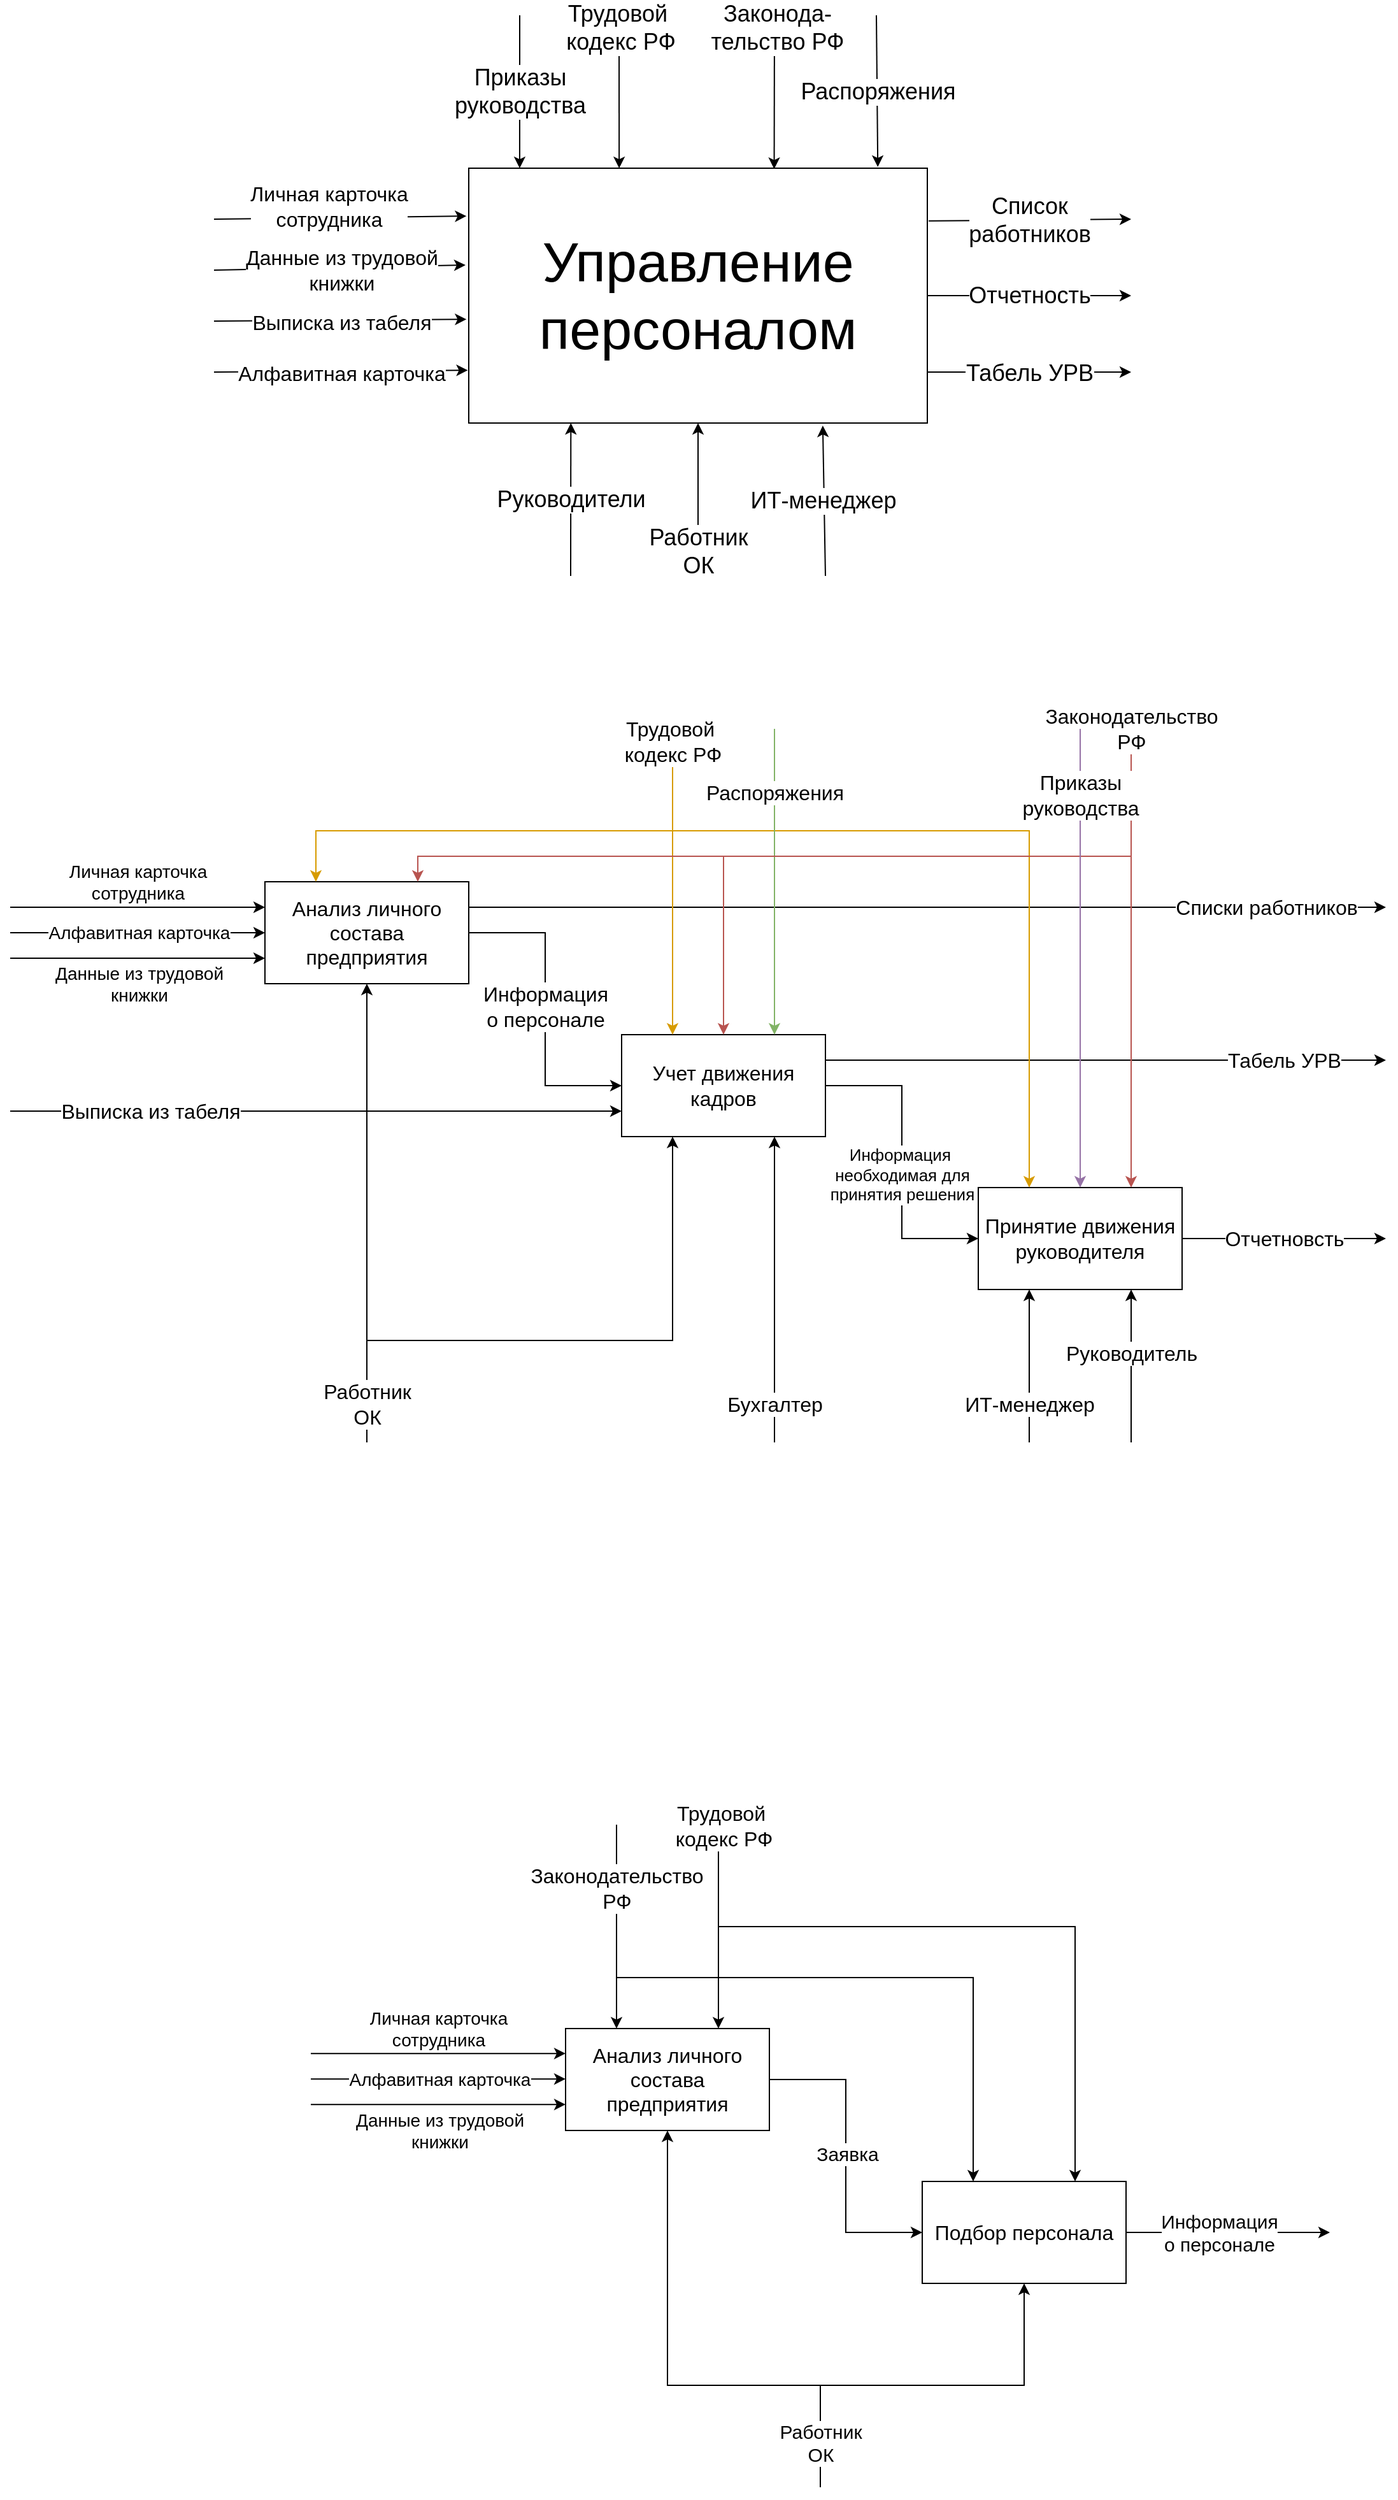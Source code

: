 <mxfile version="21.6.1" type="github">
  <diagram name="Страница 1" id="hNTRbqFQN_sEYoJzNDwD">
    <mxGraphModel dx="1205" dy="667" grid="1" gridSize="10" guides="1" tooltips="1" connect="1" arrows="1" fold="1" page="1" pageScale="1" pageWidth="1654" pageHeight="2336" math="0" shadow="0">
      <root>
        <mxCell id="0" />
        <mxCell id="1" parent="0" />
        <mxCell id="pZY2EPzbj4g1q6IPHXko-1" value="Управление персоналом" style="rounded=0;whiteSpace=wrap;html=1;fontSize=44;" parent="1" vertex="1">
          <mxGeometry x="404" y="140" width="360" height="200" as="geometry" />
        </mxCell>
        <mxCell id="pZY2EPzbj4g1q6IPHXko-2" value="" style="endArrow=classic;html=1;rounded=0;entryX=0.111;entryY=0;entryDx=0;entryDy=0;entryPerimeter=0;" parent="1" target="pZY2EPzbj4g1q6IPHXko-1" edge="1">
          <mxGeometry width="50" height="50" relative="1" as="geometry">
            <mxPoint x="444" y="20" as="sourcePoint" />
            <mxPoint x="404" y="50" as="targetPoint" />
          </mxGeometry>
        </mxCell>
        <mxCell id="pZY2EPzbj4g1q6IPHXko-3" value="Приказы&lt;br style=&quot;font-size: 18px;&quot;&gt;руководства" style="edgeLabel;html=1;align=center;verticalAlign=middle;resizable=0;points=[];fontSize=18;" parent="pZY2EPzbj4g1q6IPHXko-2" vertex="1" connectable="0">
          <mxGeometry x="-0.017" y="3" relative="1" as="geometry">
            <mxPoint x="-3" y="1" as="offset" />
          </mxGeometry>
        </mxCell>
        <mxCell id="pZY2EPzbj4g1q6IPHXko-4" value="" style="endArrow=classic;html=1;rounded=0;entryX=0.328;entryY=0;entryDx=0;entryDy=0;entryPerimeter=0;" parent="1" target="pZY2EPzbj4g1q6IPHXko-1" edge="1">
          <mxGeometry width="50" height="50" relative="1" as="geometry">
            <mxPoint x="522" y="20" as="sourcePoint" />
            <mxPoint x="724" y="20" as="targetPoint" />
          </mxGeometry>
        </mxCell>
        <mxCell id="pZY2EPzbj4g1q6IPHXko-5" value="Трудовой&amp;nbsp;&lt;br style=&quot;font-size: 18px;&quot;&gt;кодекс РФ" style="edgeLabel;html=1;align=center;verticalAlign=middle;resizable=0;points=[];fontSize=18;" parent="pZY2EPzbj4g1q6IPHXko-4" vertex="1" connectable="0">
          <mxGeometry x="-0.617" y="1" relative="1" as="geometry">
            <mxPoint y="-13" as="offset" />
          </mxGeometry>
        </mxCell>
        <mxCell id="pZY2EPzbj4g1q6IPHXko-6" value="" style="endArrow=classic;html=1;rounded=0;entryX=0.892;entryY=-0.005;entryDx=0;entryDy=0;entryPerimeter=0;" parent="1" target="pZY2EPzbj4g1q6IPHXko-1" edge="1">
          <mxGeometry width="50" height="50" relative="1" as="geometry">
            <mxPoint x="724" y="20" as="sourcePoint" />
            <mxPoint x="784" y="-30" as="targetPoint" />
          </mxGeometry>
        </mxCell>
        <mxCell id="pZY2EPzbj4g1q6IPHXko-8" value="Распоряжения" style="edgeLabel;html=1;align=center;verticalAlign=middle;resizable=0;points=[];fontSize=18;" parent="pZY2EPzbj4g1q6IPHXko-6" vertex="1" connectable="0">
          <mxGeometry x="0.426" relative="1" as="geometry">
            <mxPoint y="-25" as="offset" />
          </mxGeometry>
        </mxCell>
        <mxCell id="pZY2EPzbj4g1q6IPHXko-7" value="" style="endArrow=classic;html=1;rounded=0;entryX=0.666;entryY=0.003;entryDx=0;entryDy=0;entryPerimeter=0;" parent="1" target="pZY2EPzbj4g1q6IPHXko-1" edge="1">
          <mxGeometry width="50" height="50" relative="1" as="geometry">
            <mxPoint x="644" y="20" as="sourcePoint" />
            <mxPoint x="704" y="40" as="targetPoint" />
          </mxGeometry>
        </mxCell>
        <mxCell id="pZY2EPzbj4g1q6IPHXko-9" value="Законода-&lt;br&gt;тельство РФ" style="edgeLabel;html=1;align=center;verticalAlign=middle;resizable=0;points=[];fontSize=18;" parent="pZY2EPzbj4g1q6IPHXko-7" vertex="1" connectable="0">
          <mxGeometry x="0.123" y="2" relative="1" as="geometry">
            <mxPoint y="-58" as="offset" />
          </mxGeometry>
        </mxCell>
        <mxCell id="pZY2EPzbj4g1q6IPHXko-10" value="" style="endArrow=classic;html=1;rounded=0;entryX=0.106;entryY=1;entryDx=0;entryDy=0;entryPerimeter=0;" parent="1" edge="1">
          <mxGeometry width="50" height="50" relative="1" as="geometry">
            <mxPoint x="484" y="460" as="sourcePoint" />
            <mxPoint x="484.16" y="340" as="targetPoint" />
          </mxGeometry>
        </mxCell>
        <mxCell id="pZY2EPzbj4g1q6IPHXko-11" value="Руководители" style="edgeLabel;html=1;align=center;verticalAlign=middle;resizable=0;points=[];fontSize=18;" parent="pZY2EPzbj4g1q6IPHXko-10" vertex="1" connectable="0">
          <mxGeometry x="-0.117" relative="1" as="geometry">
            <mxPoint y="-7" as="offset" />
          </mxGeometry>
        </mxCell>
        <mxCell id="pZY2EPzbj4g1q6IPHXko-12" value="" style="endArrow=classic;html=1;rounded=0;entryX=0.772;entryY=1.01;entryDx=0;entryDy=0;entryPerimeter=0;" parent="1" target="pZY2EPzbj4g1q6IPHXko-1" edge="1">
          <mxGeometry width="50" height="50" relative="1" as="geometry">
            <mxPoint x="684" y="460" as="sourcePoint" />
            <mxPoint x="694" y="440" as="targetPoint" />
          </mxGeometry>
        </mxCell>
        <mxCell id="pZY2EPzbj4g1q6IPHXko-13" value="ИТ-менеджер" style="edgeLabel;html=1;align=center;verticalAlign=middle;resizable=0;points=[];fontSize=18;" parent="pZY2EPzbj4g1q6IPHXko-12" vertex="1" connectable="0">
          <mxGeometry x="-0.005" y="1" relative="1" as="geometry">
            <mxPoint y="-1" as="offset" />
          </mxGeometry>
        </mxCell>
        <mxCell id="pZY2EPzbj4g1q6IPHXko-14" value="" style="endArrow=classic;html=1;rounded=0;entryX=0.5;entryY=1;entryDx=0;entryDy=0;" parent="1" target="pZY2EPzbj4g1q6IPHXko-1" edge="1">
          <mxGeometry width="50" height="50" relative="1" as="geometry">
            <mxPoint x="584" y="460" as="sourcePoint" />
            <mxPoint x="624" y="430" as="targetPoint" />
          </mxGeometry>
        </mxCell>
        <mxCell id="pZY2EPzbj4g1q6IPHXko-15" value="Работник&lt;br style=&quot;font-size: 18px;&quot;&gt;ОК" style="edgeLabel;html=1;align=center;verticalAlign=middle;resizable=0;points=[];fontSize=18;" parent="pZY2EPzbj4g1q6IPHXko-14" vertex="1" connectable="0">
          <mxGeometry x="-0.574" y="-1" relative="1" as="geometry">
            <mxPoint x="-1" y="6" as="offset" />
          </mxGeometry>
        </mxCell>
        <mxCell id="pZY2EPzbj4g1q6IPHXko-16" value="" style="endArrow=classic;html=1;rounded=0;exitX=1.003;exitY=0.207;exitDx=0;exitDy=0;exitPerimeter=0;" parent="1" source="pZY2EPzbj4g1q6IPHXko-1" edge="1">
          <mxGeometry width="50" height="50" relative="1" as="geometry">
            <mxPoint x="794" y="180" as="sourcePoint" />
            <mxPoint x="924" y="180" as="targetPoint" />
          </mxGeometry>
        </mxCell>
        <mxCell id="pZY2EPzbj4g1q6IPHXko-17" value="Список&lt;br&gt;работников" style="edgeLabel;html=1;align=center;verticalAlign=middle;resizable=0;points=[];fontSize=18;" parent="pZY2EPzbj4g1q6IPHXko-16" vertex="1" connectable="0">
          <mxGeometry x="-0.243" relative="1" as="geometry">
            <mxPoint x="19" as="offset" />
          </mxGeometry>
        </mxCell>
        <mxCell id="pZY2EPzbj4g1q6IPHXko-18" value="" style="endArrow=classic;html=1;rounded=0;exitX=1;exitY=0.5;exitDx=0;exitDy=0;" parent="1" source="pZY2EPzbj4g1q6IPHXko-1" edge="1">
          <mxGeometry width="50" height="50" relative="1" as="geometry">
            <mxPoint x="934" y="300" as="sourcePoint" />
            <mxPoint x="924" y="240" as="targetPoint" />
          </mxGeometry>
        </mxCell>
        <mxCell id="pZY2EPzbj4g1q6IPHXko-19" value="Отчетность" style="edgeLabel;html=1;align=center;verticalAlign=middle;resizable=0;points=[];fontSize=18;" parent="pZY2EPzbj4g1q6IPHXko-18" vertex="1" connectable="0">
          <mxGeometry x="-0.131" y="3" relative="1" as="geometry">
            <mxPoint x="10" y="3" as="offset" />
          </mxGeometry>
        </mxCell>
        <mxCell id="pZY2EPzbj4g1q6IPHXko-20" value="" style="endArrow=classic;html=1;rounded=0;exitX=1;exitY=0.8;exitDx=0;exitDy=0;exitPerimeter=0;" parent="1" source="pZY2EPzbj4g1q6IPHXko-1" edge="1">
          <mxGeometry width="50" height="50" relative="1" as="geometry">
            <mxPoint x="894" y="330" as="sourcePoint" />
            <mxPoint x="924" y="300" as="targetPoint" />
          </mxGeometry>
        </mxCell>
        <mxCell id="pZY2EPzbj4g1q6IPHXko-21" value="Табель УРВ" style="edgeLabel;html=1;align=center;verticalAlign=middle;resizable=0;points=[];fontSize=18;" parent="pZY2EPzbj4g1q6IPHXko-20" vertex="1" connectable="0">
          <mxGeometry x="-0.364" y="-1" relative="1" as="geometry">
            <mxPoint x="29" as="offset" />
          </mxGeometry>
        </mxCell>
        <mxCell id="pZY2EPzbj4g1q6IPHXko-22" value="" style="endArrow=classic;html=1;rounded=0;entryX=-0.005;entryY=0.188;entryDx=0;entryDy=0;entryPerimeter=0;" parent="1" target="pZY2EPzbj4g1q6IPHXko-1" edge="1">
          <mxGeometry width="50" height="50" relative="1" as="geometry">
            <mxPoint x="204" y="180" as="sourcePoint" />
            <mxPoint x="334" y="260" as="targetPoint" />
          </mxGeometry>
        </mxCell>
        <mxCell id="pZY2EPzbj4g1q6IPHXko-23" value="Личная карточка&lt;br style=&quot;font-size: 16px;&quot;&gt;сотрудника" style="edgeLabel;html=1;align=center;verticalAlign=middle;resizable=0;points=[];fontSize=16;" parent="pZY2EPzbj4g1q6IPHXko-22" vertex="1" connectable="0">
          <mxGeometry x="-0.304" y="1" relative="1" as="geometry">
            <mxPoint x="21" y="-8" as="offset" />
          </mxGeometry>
        </mxCell>
        <mxCell id="pZY2EPzbj4g1q6IPHXko-24" value="" style="endArrow=classic;html=1;rounded=0;entryX=-0.007;entryY=0.38;entryDx=0;entryDy=0;entryPerimeter=0;" parent="1" target="pZY2EPzbj4g1q6IPHXko-1" edge="1">
          <mxGeometry width="50" height="50" relative="1" as="geometry">
            <mxPoint x="204" y="220" as="sourcePoint" />
            <mxPoint x="274" y="260" as="targetPoint" />
          </mxGeometry>
        </mxCell>
        <mxCell id="pZY2EPzbj4g1q6IPHXko-25" value="Данные из трудовой&lt;br style=&quot;font-size: 16px;&quot;&gt;книжки" style="edgeLabel;html=1;align=center;verticalAlign=middle;resizable=0;points=[];fontSize=16;" parent="pZY2EPzbj4g1q6IPHXko-24" vertex="1" connectable="0">
          <mxGeometry x="-0.384" y="-1" relative="1" as="geometry">
            <mxPoint x="39" as="offset" />
          </mxGeometry>
        </mxCell>
        <mxCell id="pZY2EPzbj4g1q6IPHXko-26" value="" style="endArrow=classic;html=1;rounded=0;entryX=-0.005;entryY=0.593;entryDx=0;entryDy=0;entryPerimeter=0;" parent="1" target="pZY2EPzbj4g1q6IPHXko-1" edge="1">
          <mxGeometry width="50" height="50" relative="1" as="geometry">
            <mxPoint x="204" y="260" as="sourcePoint" />
            <mxPoint x="294" y="340" as="targetPoint" />
          </mxGeometry>
        </mxCell>
        <mxCell id="pZY2EPzbj4g1q6IPHXko-27" value="Выписка из табеля" style="edgeLabel;html=1;align=center;verticalAlign=middle;resizable=0;points=[];fontSize=16;" parent="pZY2EPzbj4g1q6IPHXko-26" vertex="1" connectable="0">
          <mxGeometry x="-0.386" y="-1" relative="1" as="geometry">
            <mxPoint x="39" as="offset" />
          </mxGeometry>
        </mxCell>
        <mxCell id="pZY2EPzbj4g1q6IPHXko-28" value="" style="endArrow=classic;html=1;rounded=0;entryX=-0.002;entryY=0.793;entryDx=0;entryDy=0;entryPerimeter=0;" parent="1" target="pZY2EPzbj4g1q6IPHXko-1" edge="1">
          <mxGeometry width="50" height="50" relative="1" as="geometry">
            <mxPoint x="204" y="300" as="sourcePoint" />
            <mxPoint x="284" y="320" as="targetPoint" />
          </mxGeometry>
        </mxCell>
        <mxCell id="pZY2EPzbj4g1q6IPHXko-29" value="Алфавитная карточка" style="edgeLabel;html=1;align=center;verticalAlign=middle;resizable=0;points=[];fontSize=16;" parent="pZY2EPzbj4g1q6IPHXko-28" vertex="1" connectable="0">
          <mxGeometry x="-0.289" y="-2" relative="1" as="geometry">
            <mxPoint x="29" y="-1" as="offset" />
          </mxGeometry>
        </mxCell>
        <mxCell id="pZY2EPzbj4g1q6IPHXko-30" value="Анализ личного состава предприятия" style="rounded=0;whiteSpace=wrap;html=1;fontSize=16;" parent="1" vertex="1">
          <mxGeometry x="244" y="700" width="160" height="80" as="geometry" />
        </mxCell>
        <mxCell id="pZY2EPzbj4g1q6IPHXko-31" value="Учет движения&lt;br style=&quot;font-size: 16px;&quot;&gt;кадров" style="rounded=0;whiteSpace=wrap;html=1;fontSize=16;" parent="1" vertex="1">
          <mxGeometry x="524" y="820" width="160" height="80" as="geometry" />
        </mxCell>
        <mxCell id="pZY2EPzbj4g1q6IPHXko-32" value="Принятие движения руководителя" style="rounded=0;whiteSpace=wrap;html=1;fontSize=16;" parent="1" vertex="1">
          <mxGeometry x="804" y="940" width="160" height="80" as="geometry" />
        </mxCell>
        <mxCell id="pZY2EPzbj4g1q6IPHXko-34" value="" style="endArrow=classic;html=1;rounded=0;exitX=1;exitY=0.5;exitDx=0;exitDy=0;entryX=0;entryY=0.5;entryDx=0;entryDy=0;" parent="1" source="pZY2EPzbj4g1q6IPHXko-31" target="pZY2EPzbj4g1q6IPHXko-32" edge="1">
          <mxGeometry width="50" height="50" relative="1" as="geometry">
            <mxPoint x="704" y="820" as="sourcePoint" />
            <mxPoint x="804" y="900" as="targetPoint" />
            <Array as="points">
              <mxPoint x="744" y="860" />
              <mxPoint x="744" y="980" />
            </Array>
          </mxGeometry>
        </mxCell>
        <mxCell id="pZY2EPzbj4g1q6IPHXko-36" value="Информация&amp;nbsp;&lt;br style=&quot;font-size: 13px;&quot;&gt;необходимая для&lt;br style=&quot;font-size: 13px;&quot;&gt;принятия решения" style="edgeLabel;html=1;align=center;verticalAlign=middle;resizable=0;points=[];fontSize=13;" parent="pZY2EPzbj4g1q6IPHXko-34" vertex="1" connectable="0">
          <mxGeometry x="-0.1" y="-3" relative="1" as="geometry">
            <mxPoint x="3" y="22" as="offset" />
          </mxGeometry>
        </mxCell>
        <mxCell id="pZY2EPzbj4g1q6IPHXko-37" value="" style="endArrow=classic;html=1;rounded=0;exitX=1;exitY=0.5;exitDx=0;exitDy=0;entryX=0;entryY=0.5;entryDx=0;entryDy=0;" parent="1" target="pZY2EPzbj4g1q6IPHXko-31" edge="1">
          <mxGeometry width="50" height="50" relative="1" as="geometry">
            <mxPoint x="404" y="740" as="sourcePoint" />
            <mxPoint x="524" y="820" as="targetPoint" />
            <Array as="points">
              <mxPoint x="464" y="740" />
              <mxPoint x="464" y="860" />
            </Array>
          </mxGeometry>
        </mxCell>
        <mxCell id="pZY2EPzbj4g1q6IPHXko-38" value="Информация&lt;br style=&quot;border-color: var(--border-color);&quot;&gt;о персонале" style="edgeLabel;html=1;align=center;verticalAlign=middle;resizable=0;points=[];fontSize=16;" parent="pZY2EPzbj4g1q6IPHXko-37" vertex="1" connectable="0">
          <mxGeometry x="-0.1" y="-3" relative="1" as="geometry">
            <mxPoint x="3" y="10" as="offset" />
          </mxGeometry>
        </mxCell>
        <mxCell id="pZY2EPzbj4g1q6IPHXko-39" value="" style="endArrow=classic;html=1;rounded=0;exitX=1;exitY=0.25;exitDx=0;exitDy=0;" parent="1" source="pZY2EPzbj4g1q6IPHXko-30" edge="1">
          <mxGeometry width="50" height="50" relative="1" as="geometry">
            <mxPoint x="714" y="710" as="sourcePoint" />
            <mxPoint x="1124" y="720" as="targetPoint" />
          </mxGeometry>
        </mxCell>
        <mxCell id="pZY2EPzbj4g1q6IPHXko-40" value="Списки работников" style="edgeLabel;html=1;align=center;verticalAlign=middle;resizable=0;points=[];fontSize=16;" parent="pZY2EPzbj4g1q6IPHXko-39" vertex="1" connectable="0">
          <mxGeometry x="0.788" y="1" relative="1" as="geometry">
            <mxPoint x="-18" y="1" as="offset" />
          </mxGeometry>
        </mxCell>
        <mxCell id="pZY2EPzbj4g1q6IPHXko-41" value="" style="endArrow=classic;html=1;rounded=0;exitX=1;exitY=0.25;exitDx=0;exitDy=0;" parent="1" source="pZY2EPzbj4g1q6IPHXko-31" edge="1">
          <mxGeometry width="50" height="50" relative="1" as="geometry">
            <mxPoint x="884" y="870" as="sourcePoint" />
            <mxPoint x="1124" y="840" as="targetPoint" />
          </mxGeometry>
        </mxCell>
        <mxCell id="pZY2EPzbj4g1q6IPHXko-42" value="Табель УРВ" style="edgeLabel;html=1;align=center;verticalAlign=middle;resizable=0;points=[];fontSize=16;" parent="pZY2EPzbj4g1q6IPHXko-41" vertex="1" connectable="0">
          <mxGeometry x="0.436" y="-3" relative="1" as="geometry">
            <mxPoint x="44" y="-3" as="offset" />
          </mxGeometry>
        </mxCell>
        <mxCell id="pZY2EPzbj4g1q6IPHXko-43" value="" style="endArrow=classic;html=1;rounded=0;exitX=1;exitY=0.5;exitDx=0;exitDy=0;" parent="1" source="pZY2EPzbj4g1q6IPHXko-32" edge="1">
          <mxGeometry width="50" height="50" relative="1" as="geometry">
            <mxPoint x="1004" y="1070" as="sourcePoint" />
            <mxPoint x="1124" y="980" as="targetPoint" />
          </mxGeometry>
        </mxCell>
        <mxCell id="pZY2EPzbj4g1q6IPHXko-44" value="Отчетновсть" style="edgeLabel;html=1;align=center;verticalAlign=middle;resizable=0;points=[];fontSize=16;" parent="pZY2EPzbj4g1q6IPHXko-43" vertex="1" connectable="0">
          <mxGeometry x="0.037" y="-1" relative="1" as="geometry">
            <mxPoint x="-3" y="-1" as="offset" />
          </mxGeometry>
        </mxCell>
        <mxCell id="pZY2EPzbj4g1q6IPHXko-45" value="" style="endArrow=classic;html=1;rounded=0;entryX=0.75;entryY=1;entryDx=0;entryDy=0;" parent="1" target="pZY2EPzbj4g1q6IPHXko-32" edge="1">
          <mxGeometry width="50" height="50" relative="1" as="geometry">
            <mxPoint x="924" y="1140" as="sourcePoint" />
            <mxPoint x="894" y="1080" as="targetPoint" />
          </mxGeometry>
        </mxCell>
        <mxCell id="pZY2EPzbj4g1q6IPHXko-46" value="Руководитель" style="edgeLabel;html=1;align=center;verticalAlign=middle;resizable=0;points=[];fontSize=16;" parent="pZY2EPzbj4g1q6IPHXko-45" vertex="1" connectable="0">
          <mxGeometry x="-0.3" y="1" relative="1" as="geometry">
            <mxPoint x="1" y="-28" as="offset" />
          </mxGeometry>
        </mxCell>
        <mxCell id="pZY2EPzbj4g1q6IPHXko-47" value="" style="endArrow=classic;html=1;rounded=0;entryX=0.25;entryY=1;entryDx=0;entryDy=0;" parent="1" target="pZY2EPzbj4g1q6IPHXko-32" edge="1">
          <mxGeometry width="50" height="50" relative="1" as="geometry">
            <mxPoint x="844" y="1140" as="sourcePoint" />
            <mxPoint x="884" y="1060" as="targetPoint" />
          </mxGeometry>
        </mxCell>
        <mxCell id="pZY2EPzbj4g1q6IPHXko-48" value="ИТ-менеджер" style="edgeLabel;html=1;align=center;verticalAlign=middle;resizable=0;points=[];fontSize=16;" parent="pZY2EPzbj4g1q6IPHXko-47" vertex="1" connectable="0">
          <mxGeometry x="-0.5" y="-3" relative="1" as="geometry">
            <mxPoint x="-3" as="offset" />
          </mxGeometry>
        </mxCell>
        <mxCell id="pZY2EPzbj4g1q6IPHXko-50" value="" style="endArrow=classic;html=1;rounded=0;entryX=0.25;entryY=0;entryDx=0;entryDy=0;fillColor=#ffe6cc;strokeColor=#d79b00;" parent="1" target="pZY2EPzbj4g1q6IPHXko-30" edge="1">
          <mxGeometry width="50" height="50" relative="1" as="geometry">
            <mxPoint x="564" y="580" as="sourcePoint" />
            <mxPoint x="684" y="600" as="targetPoint" />
            <Array as="points">
              <mxPoint x="564" y="660" />
              <mxPoint x="284" y="660" />
            </Array>
          </mxGeometry>
        </mxCell>
        <mxCell id="pZY2EPzbj4g1q6IPHXko-51" value="Трудовой&amp;nbsp;&lt;br style=&quot;font-size: 16px;&quot;&gt;кодекс РФ" style="edgeLabel;html=1;align=center;verticalAlign=middle;resizable=0;points=[];fontSize=16;" parent="pZY2EPzbj4g1q6IPHXko-50" vertex="1" connectable="0">
          <mxGeometry x="-0.8" y="-3" relative="1" as="geometry">
            <mxPoint x="3" y="-30" as="offset" />
          </mxGeometry>
        </mxCell>
        <mxCell id="pZY2EPzbj4g1q6IPHXko-52" value="" style="endArrow=classic;html=1;rounded=0;entryX=0.25;entryY=0;entryDx=0;entryDy=0;fillColor=#ffe6cc;strokeColor=#d79b00;" parent="1" target="pZY2EPzbj4g1q6IPHXko-31" edge="1">
          <mxGeometry width="50" height="50" relative="1" as="geometry">
            <mxPoint x="484" y="660" as="sourcePoint" />
            <mxPoint x="674" y="620" as="targetPoint" />
            <Array as="points">
              <mxPoint x="564" y="660" />
            </Array>
          </mxGeometry>
        </mxCell>
        <mxCell id="pZY2EPzbj4g1q6IPHXko-53" value="" style="endArrow=classic;html=1;rounded=0;entryX=0.25;entryY=0;entryDx=0;entryDy=0;fillColor=#ffe6cc;strokeColor=#d79b00;" parent="1" target="pZY2EPzbj4g1q6IPHXko-32" edge="1">
          <mxGeometry width="50" height="50" relative="1" as="geometry">
            <mxPoint x="564" y="660" as="sourcePoint" />
            <mxPoint x="844" y="650" as="targetPoint" />
            <Array as="points">
              <mxPoint x="844" y="660" />
            </Array>
          </mxGeometry>
        </mxCell>
        <mxCell id="pZY2EPzbj4g1q6IPHXko-54" value="" style="endArrow=classic;html=1;rounded=0;entryX=0.75;entryY=0;entryDx=0;entryDy=0;fillColor=#d5e8d4;strokeColor=#82b366;" parent="1" target="pZY2EPzbj4g1q6IPHXko-31" edge="1">
          <mxGeometry width="50" height="50" relative="1" as="geometry">
            <mxPoint x="644" y="580" as="sourcePoint" />
            <mxPoint x="644" y="680" as="targetPoint" />
            <Array as="points">
              <mxPoint x="644" y="680" />
            </Array>
          </mxGeometry>
        </mxCell>
        <mxCell id="pZY2EPzbj4g1q6IPHXko-56" value="Распоряжения" style="edgeLabel;html=1;align=center;verticalAlign=middle;resizable=0;points=[];fontSize=16;" parent="pZY2EPzbj4g1q6IPHXko-54" vertex="1" connectable="0">
          <mxGeometry x="-0.77" relative="1" as="geometry">
            <mxPoint y="22" as="offset" />
          </mxGeometry>
        </mxCell>
        <mxCell id="pZY2EPzbj4g1q6IPHXko-58" value="" style="endArrow=classic;html=1;rounded=0;entryX=0.75;entryY=0;entryDx=0;entryDy=0;fontColor=none;noLabel=1;fillColor=#f8cecc;strokeColor=#b85450;" parent="1" target="pZY2EPzbj4g1q6IPHXko-32" edge="1">
          <mxGeometry width="50" height="50" relative="1" as="geometry">
            <mxPoint x="924" y="580" as="sourcePoint" />
            <mxPoint x="964" y="560" as="targetPoint" />
          </mxGeometry>
        </mxCell>
        <mxCell id="pZY2EPzbj4g1q6IPHXko-59" value="Законодательство&lt;br&gt;РФ" style="edgeLabel;html=1;align=center;verticalAlign=middle;resizable=0;points=[];fontSize=16;" parent="pZY2EPzbj4g1q6IPHXko-58" vertex="1" connectable="0">
          <mxGeometry x="-0.828" y="-2" relative="1" as="geometry">
            <mxPoint x="2" y="-31" as="offset" />
          </mxGeometry>
        </mxCell>
        <mxCell id="pZY2EPzbj4g1q6IPHXko-60" value="" style="endArrow=classic;html=1;rounded=0;entryX=0.75;entryY=0;entryDx=0;entryDy=0;fillColor=#f8cecc;strokeColor=#b85450;" parent="1" target="pZY2EPzbj4g1q6IPHXko-30" edge="1">
          <mxGeometry width="50" height="50" relative="1" as="geometry">
            <mxPoint x="924" y="680" as="sourcePoint" />
            <mxPoint x="1064" y="630" as="targetPoint" />
            <Array as="points">
              <mxPoint x="364" y="680" />
            </Array>
          </mxGeometry>
        </mxCell>
        <mxCell id="pZY2EPzbj4g1q6IPHXko-62" value="" style="endArrow=classic;html=1;rounded=0;entryX=0.5;entryY=0;entryDx=0;entryDy=0;fillColor=#e1d5e7;strokeColor=#9673a6;" parent="1" target="pZY2EPzbj4g1q6IPHXko-32" edge="1">
          <mxGeometry width="50" height="50" relative="1" as="geometry">
            <mxPoint x="884" y="580" as="sourcePoint" />
            <mxPoint x="904" y="770" as="targetPoint" />
          </mxGeometry>
        </mxCell>
        <mxCell id="pZY2EPzbj4g1q6IPHXko-63" value="Приказы&lt;br style=&quot;font-size: 16px;&quot;&gt;руководства" style="edgeLabel;html=1;align=center;verticalAlign=middle;resizable=0;points=[];fontSize=16;" parent="pZY2EPzbj4g1q6IPHXko-62" vertex="1" connectable="0">
          <mxGeometry x="-0.712" y="-1" relative="1" as="geometry">
            <mxPoint x="1" as="offset" />
          </mxGeometry>
        </mxCell>
        <mxCell id="pZY2EPzbj4g1q6IPHXko-61" value="" style="endArrow=classic;html=1;rounded=0;entryX=0.5;entryY=0;entryDx=0;entryDy=0;fillColor=#f8cecc;strokeColor=#b85450;" parent="1" target="pZY2EPzbj4g1q6IPHXko-31" edge="1">
          <mxGeometry width="50" height="50" relative="1" as="geometry">
            <mxPoint x="604" y="680" as="sourcePoint" />
            <mxPoint x="744" y="760" as="targetPoint" />
          </mxGeometry>
        </mxCell>
        <mxCell id="pZY2EPzbj4g1q6IPHXko-64" value="" style="endArrow=classic;html=1;rounded=0;entryX=0.5;entryY=1;entryDx=0;entryDy=0;" parent="1" edge="1">
          <mxGeometry width="50" height="50" relative="1" as="geometry">
            <mxPoint x="644" y="1140" as="sourcePoint" />
            <mxPoint x="644" y="900" as="targetPoint" />
          </mxGeometry>
        </mxCell>
        <mxCell id="pZY2EPzbj4g1q6IPHXko-68" value="Бухгалтер" style="edgeLabel;html=1;align=center;verticalAlign=middle;resizable=0;points=[];fontSize=16;" parent="pZY2EPzbj4g1q6IPHXko-64" vertex="1" connectable="0">
          <mxGeometry x="-0.608" y="-2" relative="1" as="geometry">
            <mxPoint x="-2" y="17" as="offset" />
          </mxGeometry>
        </mxCell>
        <mxCell id="pZY2EPzbj4g1q6IPHXko-65" value="" style="endArrow=classic;html=1;rounded=0;entryX=0.5;entryY=1;entryDx=0;entryDy=0;" parent="1" target="pZY2EPzbj4g1q6IPHXko-30" edge="1">
          <mxGeometry width="50" height="50" relative="1" as="geometry">
            <mxPoint x="324" y="1140" as="sourcePoint" />
            <mxPoint x="404" y="1060" as="targetPoint" />
          </mxGeometry>
        </mxCell>
        <mxCell id="pZY2EPzbj4g1q6IPHXko-66" value="Работник&lt;br&gt;ОК" style="edgeLabel;html=1;align=center;verticalAlign=middle;resizable=0;points=[];fontSize=16;" parent="pZY2EPzbj4g1q6IPHXko-65" vertex="1" connectable="0">
          <mxGeometry x="-0.761" y="3" relative="1" as="geometry">
            <mxPoint x="3" y="13" as="offset" />
          </mxGeometry>
        </mxCell>
        <mxCell id="pZY2EPzbj4g1q6IPHXko-67" value="" style="endArrow=classic;html=1;rounded=0;entryX=0.25;entryY=1;entryDx=0;entryDy=0;" parent="1" target="pZY2EPzbj4g1q6IPHXko-31" edge="1">
          <mxGeometry width="50" height="50" relative="1" as="geometry">
            <mxPoint x="324" y="1060" as="sourcePoint" />
            <mxPoint x="584" y="980" as="targetPoint" />
            <Array as="points">
              <mxPoint x="564" y="1060" />
            </Array>
          </mxGeometry>
        </mxCell>
        <mxCell id="pZY2EPzbj4g1q6IPHXko-69" value="" style="endArrow=classic;html=1;rounded=0;entryX=0;entryY=0.25;entryDx=0;entryDy=0;" parent="1" target="pZY2EPzbj4g1q6IPHXko-30" edge="1">
          <mxGeometry width="50" height="50" relative="1" as="geometry">
            <mxPoint x="44" y="720" as="sourcePoint" />
            <mxPoint x="234" y="720" as="targetPoint" />
          </mxGeometry>
        </mxCell>
        <mxCell id="pZY2EPzbj4g1q6IPHXko-70" value="Личная карточка&lt;br style=&quot;font-size: 14px;&quot;&gt;сотрудника" style="edgeLabel;html=1;align=center;verticalAlign=middle;resizable=0;points=[];fontSize=14;" parent="pZY2EPzbj4g1q6IPHXko-69" vertex="1" connectable="0">
          <mxGeometry x="-0.6" relative="1" as="geometry">
            <mxPoint x="60" y="-20" as="offset" />
          </mxGeometry>
        </mxCell>
        <mxCell id="pZY2EPzbj4g1q6IPHXko-71" value="" style="endArrow=classic;html=1;rounded=0;entryX=0;entryY=0.5;entryDx=0;entryDy=0;" parent="1" target="pZY2EPzbj4g1q6IPHXko-30" edge="1">
          <mxGeometry width="50" height="50" relative="1" as="geometry">
            <mxPoint x="44" y="740" as="sourcePoint" />
            <mxPoint x="234" y="760" as="targetPoint" />
          </mxGeometry>
        </mxCell>
        <mxCell id="pZY2EPzbj4g1q6IPHXko-72" value="Данные из трудовой&lt;br style=&quot;font-size: 14px;&quot;&gt;книжки" style="edgeLabel;html=1;align=center;verticalAlign=middle;resizable=0;points=[];fontSize=14;" parent="pZY2EPzbj4g1q6IPHXko-71" vertex="1" connectable="0">
          <mxGeometry x="-0.287" y="1" relative="1" as="geometry">
            <mxPoint x="29" y="41" as="offset" />
          </mxGeometry>
        </mxCell>
        <mxCell id="pZY2EPzbj4g1q6IPHXko-73" value="" style="endArrow=classic;html=1;rounded=0;entryX=0;entryY=0.75;entryDx=0;entryDy=0;" parent="1" target="pZY2EPzbj4g1q6IPHXko-30" edge="1">
          <mxGeometry width="50" height="50" relative="1" as="geometry">
            <mxPoint x="44" y="760" as="sourcePoint" />
            <mxPoint x="154" y="810" as="targetPoint" />
          </mxGeometry>
        </mxCell>
        <mxCell id="pZY2EPzbj4g1q6IPHXko-74" value="Алфавитная карточка" style="edgeLabel;html=1;align=center;verticalAlign=middle;resizable=0;points=[];fontSize=14;" parent="pZY2EPzbj4g1q6IPHXko-73" vertex="1" connectable="0">
          <mxGeometry x="-0.526" y="-3" relative="1" as="geometry">
            <mxPoint x="53" y="-23" as="offset" />
          </mxGeometry>
        </mxCell>
        <mxCell id="pZY2EPzbj4g1q6IPHXko-75" value="" style="endArrow=classic;html=1;rounded=0;entryX=0;entryY=0.75;entryDx=0;entryDy=0;" parent="1" target="pZY2EPzbj4g1q6IPHXko-31" edge="1">
          <mxGeometry width="50" height="50" relative="1" as="geometry">
            <mxPoint x="44" y="880" as="sourcePoint" />
            <mxPoint x="234" y="870" as="targetPoint" />
          </mxGeometry>
        </mxCell>
        <mxCell id="pZY2EPzbj4g1q6IPHXko-76" value="Выписка из табеля" style="edgeLabel;html=1;align=center;verticalAlign=middle;resizable=0;points=[];fontSize=16;" parent="pZY2EPzbj4g1q6IPHXko-75" vertex="1" connectable="0">
          <mxGeometry x="-0.61" relative="1" as="geometry">
            <mxPoint x="16" as="offset" />
          </mxGeometry>
        </mxCell>
        <mxCell id="bixlZO3sSEzw-yvqBjES-1" value="Анализ личного состава предприятия" style="rounded=0;whiteSpace=wrap;html=1;fontSize=16;" vertex="1" parent="1">
          <mxGeometry x="480" y="1600" width="160" height="80" as="geometry" />
        </mxCell>
        <mxCell id="bixlZO3sSEzw-yvqBjES-2" value="Подбор персонала" style="rounded=0;whiteSpace=wrap;html=1;fontSize=16;" vertex="1" parent="1">
          <mxGeometry x="760" y="1720" width="160" height="80" as="geometry" />
        </mxCell>
        <mxCell id="bixlZO3sSEzw-yvqBjES-4" value="" style="endArrow=classic;html=1;rounded=0;entryX=0.25;entryY=0;entryDx=0;entryDy=0;" edge="1" parent="1" target="bixlZO3sSEzw-yvqBjES-1">
          <mxGeometry width="50" height="50" relative="1" as="geometry">
            <mxPoint x="520" y="1440" as="sourcePoint" />
            <mxPoint x="580" y="1450" as="targetPoint" />
          </mxGeometry>
        </mxCell>
        <mxCell id="bixlZO3sSEzw-yvqBjES-5" value="Законодательство&lt;br style=&quot;border-color: var(--border-color); font-size: 16px;&quot;&gt;&lt;span style=&quot;font-size: 16px;&quot;&gt;РФ&lt;/span&gt;" style="edgeLabel;html=1;align=center;verticalAlign=middle;resizable=0;points=[];fontSize=16;" vertex="1" connectable="0" parent="bixlZO3sSEzw-yvqBjES-4">
          <mxGeometry x="-0.174" y="-2" relative="1" as="geometry">
            <mxPoint x="2" y="-16" as="offset" />
          </mxGeometry>
        </mxCell>
        <mxCell id="bixlZO3sSEzw-yvqBjES-6" value="" style="endArrow=classic;html=1;rounded=0;entryX=0.75;entryY=0;entryDx=0;entryDy=0;" edge="1" parent="1" target="bixlZO3sSEzw-yvqBjES-1">
          <mxGeometry width="50" height="50" relative="1" as="geometry">
            <mxPoint x="600" y="1440" as="sourcePoint" />
            <mxPoint x="830" y="1410" as="targetPoint" />
          </mxGeometry>
        </mxCell>
        <mxCell id="bixlZO3sSEzw-yvqBjES-7" value="Трудовой&amp;nbsp;&lt;br style=&quot;border-color: var(--border-color); font-size: 16px;&quot;&gt;&lt;span style=&quot;font-size: 16px;&quot;&gt;кодекс РФ&lt;/span&gt;" style="edgeLabel;html=1;align=center;verticalAlign=middle;resizable=0;points=[];fontSize=16;" vertex="1" connectable="0" parent="bixlZO3sSEzw-yvqBjES-6">
          <mxGeometry x="-0.707" y="-1" relative="1" as="geometry">
            <mxPoint x="5" y="-23" as="offset" />
          </mxGeometry>
        </mxCell>
        <mxCell id="bixlZO3sSEzw-yvqBjES-8" value="" style="endArrow=classic;html=1;rounded=0;exitX=1;exitY=0.5;exitDx=0;exitDy=0;" edge="1" parent="1" source="bixlZO3sSEzw-yvqBjES-2">
          <mxGeometry width="50" height="50" relative="1" as="geometry">
            <mxPoint x="1130" y="1880" as="sourcePoint" />
            <mxPoint x="1080" y="1760" as="targetPoint" />
          </mxGeometry>
        </mxCell>
        <mxCell id="bixlZO3sSEzw-yvqBjES-10" value="Информация&lt;br style=&quot;border-color: var(--border-color); font-size: 15px;&quot;&gt;&lt;span style=&quot;font-size: 15px;&quot;&gt;о персонале&lt;/span&gt;" style="edgeLabel;html=1;align=center;verticalAlign=middle;resizable=0;points=[];fontSize=15;" vertex="1" connectable="0" parent="bixlZO3sSEzw-yvqBjES-8">
          <mxGeometry x="-0.095" relative="1" as="geometry">
            <mxPoint as="offset" />
          </mxGeometry>
        </mxCell>
        <mxCell id="bixlZO3sSEzw-yvqBjES-11" value="" style="endArrow=classic;html=1;rounded=0;entryX=0;entryY=0.5;entryDx=0;entryDy=0;exitX=1;exitY=0.5;exitDx=0;exitDy=0;" edge="1" parent="1" source="bixlZO3sSEzw-yvqBjES-1" target="bixlZO3sSEzw-yvqBjES-2">
          <mxGeometry width="50" height="50" relative="1" as="geometry">
            <mxPoint x="660" y="1810" as="sourcePoint" />
            <mxPoint x="710" y="1760" as="targetPoint" />
            <Array as="points">
              <mxPoint x="700" y="1640" />
              <mxPoint x="700" y="1760" />
            </Array>
          </mxGeometry>
        </mxCell>
        <mxCell id="bixlZO3sSEzw-yvqBjES-23" value="Заявка" style="edgeLabel;html=1;align=center;verticalAlign=middle;resizable=0;points=[];fontSize=15;" vertex="1" connectable="0" parent="bixlZO3sSEzw-yvqBjES-11">
          <mxGeometry x="-0.022" y="1" relative="1" as="geometry">
            <mxPoint as="offset" />
          </mxGeometry>
        </mxCell>
        <mxCell id="bixlZO3sSEzw-yvqBjES-12" value="" style="endArrow=classic;html=1;rounded=0;entryX=0.5;entryY=1;entryDx=0;entryDy=0;" edge="1" parent="1" target="bixlZO3sSEzw-yvqBjES-1">
          <mxGeometry width="50" height="50" relative="1" as="geometry">
            <mxPoint x="680" y="1960" as="sourcePoint" />
            <mxPoint x="760" y="2040" as="targetPoint" />
            <Array as="points">
              <mxPoint x="680" y="1880" />
              <mxPoint x="560" y="1880" />
            </Array>
          </mxGeometry>
        </mxCell>
        <mxCell id="bixlZO3sSEzw-yvqBjES-14" value="Работник&lt;br style=&quot;border-color: var(--border-color); font-size: 15px;&quot;&gt;&lt;span style=&quot;font-size: 15px;&quot;&gt;ОК&lt;/span&gt;" style="edgeLabel;html=1;align=center;verticalAlign=middle;resizable=0;points=[];fontSize=15;" vertex="1" connectable="0" parent="bixlZO3sSEzw-yvqBjES-12">
          <mxGeometry x="-0.826" relative="1" as="geometry">
            <mxPoint as="offset" />
          </mxGeometry>
        </mxCell>
        <mxCell id="bixlZO3sSEzw-yvqBjES-13" value="" style="endArrow=classic;html=1;rounded=0;entryX=0.5;entryY=1;entryDx=0;entryDy=0;" edge="1" parent="1" target="bixlZO3sSEzw-yvqBjES-2">
          <mxGeometry width="50" height="50" relative="1" as="geometry">
            <mxPoint x="680" y="1880" as="sourcePoint" />
            <mxPoint x="840" y="1880" as="targetPoint" />
            <Array as="points">
              <mxPoint x="840" y="1880" />
            </Array>
          </mxGeometry>
        </mxCell>
        <mxCell id="bixlZO3sSEzw-yvqBjES-15" value="" style="endArrow=classic;html=1;rounded=0;entryX=0;entryY=0.25;entryDx=0;entryDy=0;" edge="1" parent="1">
          <mxGeometry width="50" height="50" relative="1" as="geometry">
            <mxPoint x="280" y="1619.57" as="sourcePoint" />
            <mxPoint x="480" y="1619.57" as="targetPoint" />
          </mxGeometry>
        </mxCell>
        <mxCell id="bixlZO3sSEzw-yvqBjES-16" value="Личная карточка&lt;br style=&quot;font-size: 14px;&quot;&gt;сотрудника" style="edgeLabel;html=1;align=center;verticalAlign=middle;resizable=0;points=[];fontSize=14;" vertex="1" connectable="0" parent="bixlZO3sSEzw-yvqBjES-15">
          <mxGeometry x="-0.6" relative="1" as="geometry">
            <mxPoint x="60" y="-20" as="offset" />
          </mxGeometry>
        </mxCell>
        <mxCell id="bixlZO3sSEzw-yvqBjES-17" value="" style="endArrow=classic;html=1;rounded=0;entryX=0;entryY=0.5;entryDx=0;entryDy=0;" edge="1" parent="1">
          <mxGeometry width="50" height="50" relative="1" as="geometry">
            <mxPoint x="280" y="1639.57" as="sourcePoint" />
            <mxPoint x="480" y="1639.57" as="targetPoint" />
          </mxGeometry>
        </mxCell>
        <mxCell id="bixlZO3sSEzw-yvqBjES-18" value="Данные из трудовой&lt;br style=&quot;font-size: 14px;&quot;&gt;книжки" style="edgeLabel;html=1;align=center;verticalAlign=middle;resizable=0;points=[];fontSize=14;" vertex="1" connectable="0" parent="bixlZO3sSEzw-yvqBjES-17">
          <mxGeometry x="-0.287" y="1" relative="1" as="geometry">
            <mxPoint x="29" y="41" as="offset" />
          </mxGeometry>
        </mxCell>
        <mxCell id="bixlZO3sSEzw-yvqBjES-19" value="" style="endArrow=classic;html=1;rounded=0;entryX=0;entryY=0.75;entryDx=0;entryDy=0;" edge="1" parent="1">
          <mxGeometry width="50" height="50" relative="1" as="geometry">
            <mxPoint x="280" y="1659.57" as="sourcePoint" />
            <mxPoint x="480" y="1659.57" as="targetPoint" />
          </mxGeometry>
        </mxCell>
        <mxCell id="bixlZO3sSEzw-yvqBjES-20" value="Алфавитная карточка" style="edgeLabel;html=1;align=center;verticalAlign=middle;resizable=0;points=[];fontSize=14;" vertex="1" connectable="0" parent="bixlZO3sSEzw-yvqBjES-19">
          <mxGeometry x="-0.526" y="-3" relative="1" as="geometry">
            <mxPoint x="53" y="-23" as="offset" />
          </mxGeometry>
        </mxCell>
        <mxCell id="bixlZO3sSEzw-yvqBjES-21" value="" style="endArrow=classic;html=1;rounded=0;entryX=0.25;entryY=0;entryDx=0;entryDy=0;" edge="1" parent="1" target="bixlZO3sSEzw-yvqBjES-2">
          <mxGeometry width="50" height="50" relative="1" as="geometry">
            <mxPoint x="520" y="1560" as="sourcePoint" />
            <mxPoint x="890" y="1560" as="targetPoint" />
            <Array as="points">
              <mxPoint x="800" y="1560" />
            </Array>
          </mxGeometry>
        </mxCell>
        <mxCell id="bixlZO3sSEzw-yvqBjES-22" value="" style="endArrow=classic;html=1;rounded=0;entryX=0.75;entryY=0;entryDx=0;entryDy=0;" edge="1" parent="1" target="bixlZO3sSEzw-yvqBjES-2">
          <mxGeometry width="50" height="50" relative="1" as="geometry">
            <mxPoint x="600" y="1520" as="sourcePoint" />
            <mxPoint x="950" y="1470" as="targetPoint" />
            <Array as="points">
              <mxPoint x="880" y="1520" />
            </Array>
          </mxGeometry>
        </mxCell>
      </root>
    </mxGraphModel>
  </diagram>
</mxfile>
